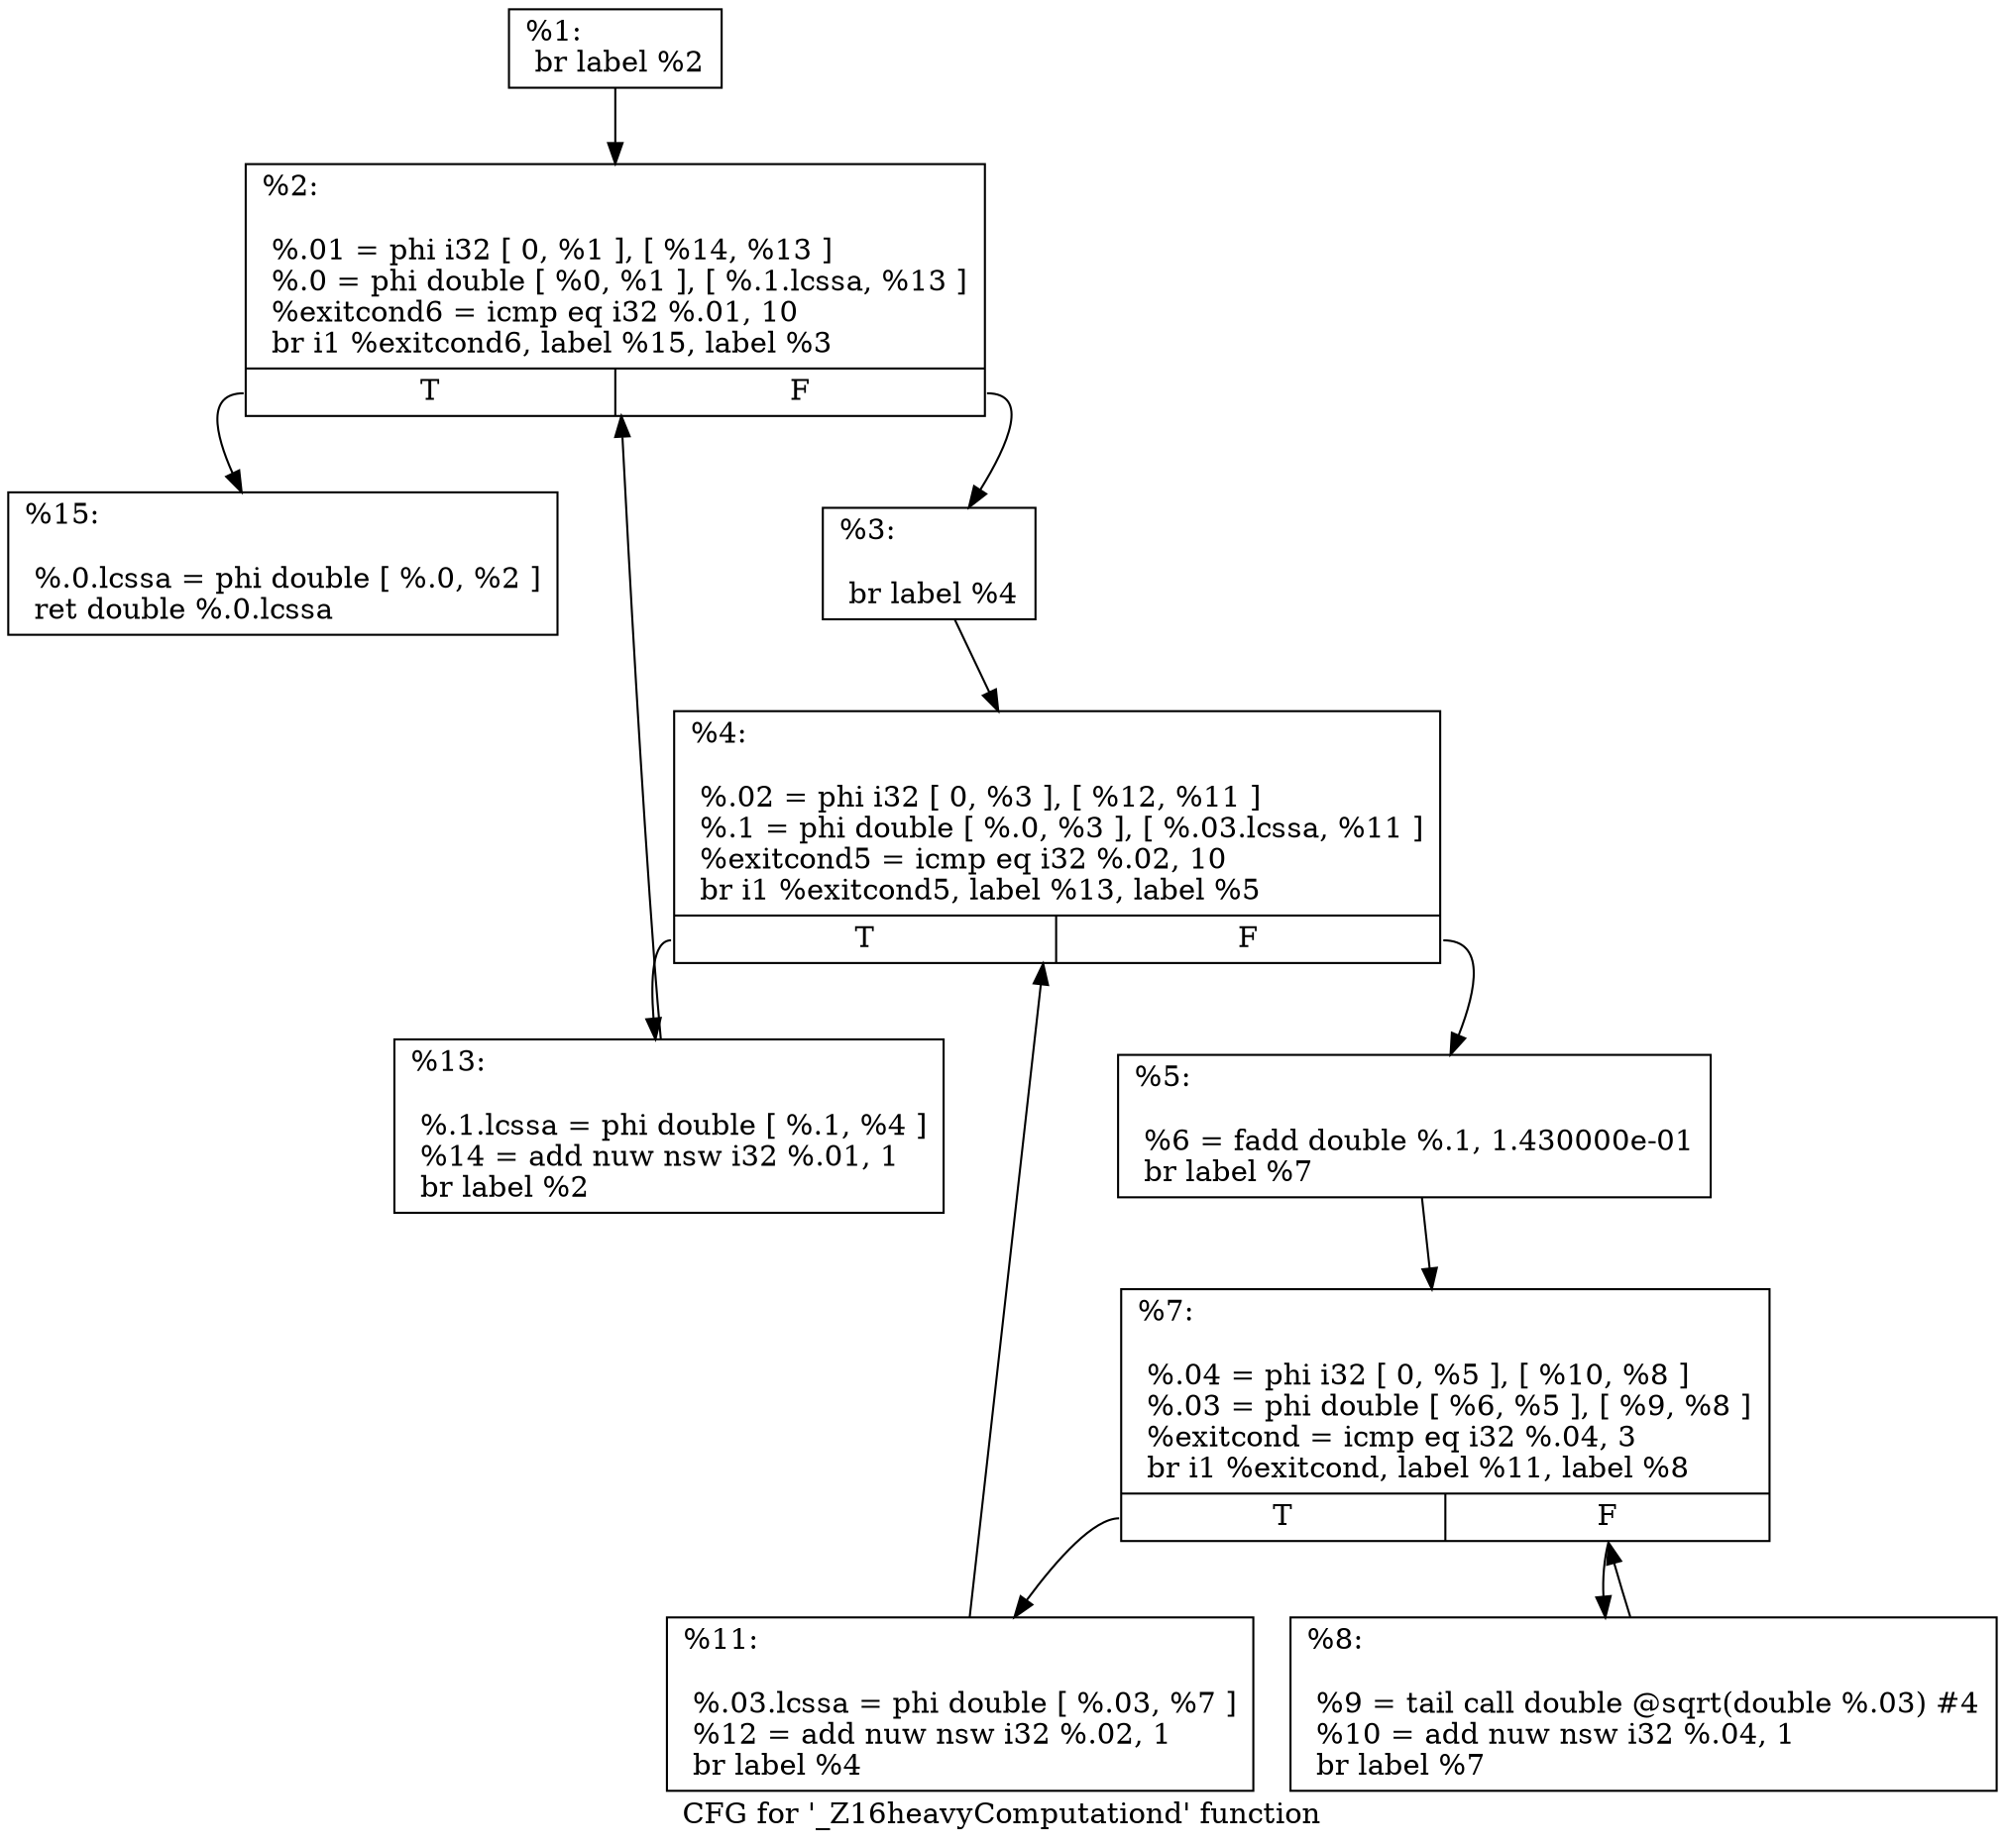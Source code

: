 digraph "CFG for '_Z16heavyComputationd' function" {
	label="CFG for '_Z16heavyComputationd' function";

	Node0x3ba52e0 [shape=record,label="{%1:\l  br label %2\l}"];
	Node0x3ba52e0 -> Node0x3ba2190;
	Node0x3ba2190 [shape=record,label="{%2:\l\l  %.01 = phi i32 [ 0, %1 ], [ %14, %13 ]\l  %.0 = phi double [ %0, %1 ], [ %.1.lcssa, %13 ]\l  %exitcond6 = icmp eq i32 %.01, 10\l  br i1 %exitcond6, label %15, label %3\l|{<s0>T|<s1>F}}"];
	Node0x3ba2190:s0 -> Node0x3ba5600;
	Node0x3ba2190:s1 -> Node0x3ba8140;
	Node0x3ba8140 [shape=record,label="{%3:\l\l  br label %4\l}"];
	Node0x3ba8140 -> Node0x3ba8190;
	Node0x3ba8190 [shape=record,label="{%4:\l\l  %.02 = phi i32 [ 0, %3 ], [ %12, %11 ]\l  %.1 = phi double [ %.0, %3 ], [ %.03.lcssa, %11 ]\l  %exitcond5 = icmp eq i32 %.02, 10\l  br i1 %exitcond5, label %13, label %5\l|{<s0>T|<s1>F}}"];
	Node0x3ba8190:s0 -> Node0x3ba55b0;
	Node0x3ba8190:s1 -> Node0x3ba81e0;
	Node0x3ba81e0 [shape=record,label="{%5:\l\l  %6 = fadd double %.1, 1.430000e-01\l  br label %7\l}"];
	Node0x3ba81e0 -> Node0x3ba54c0;
	Node0x3ba54c0 [shape=record,label="{%7:\l\l  %.04 = phi i32 [ 0, %5 ], [ %10, %8 ]\l  %.03 = phi double [ %6, %5 ], [ %9, %8 ]\l  %exitcond = icmp eq i32 %.04, 3\l  br i1 %exitcond, label %11, label %8\l|{<s0>T|<s1>F}}"];
	Node0x3ba54c0:s0 -> Node0x3ba5560;
	Node0x3ba54c0:s1 -> Node0x3ba5510;
	Node0x3ba5510 [shape=record,label="{%8:\l\l  %9 = tail call double @sqrt(double %.03) #4\l  %10 = add nuw nsw i32 %.04, 1\l  br label %7\l}"];
	Node0x3ba5510 -> Node0x3ba54c0;
	Node0x3ba5560 [shape=record,label="{%11:\l\l  %.03.lcssa = phi double [ %.03, %7 ]\l  %12 = add nuw nsw i32 %.02, 1\l  br label %4\l}"];
	Node0x3ba5560 -> Node0x3ba8190;
	Node0x3ba55b0 [shape=record,label="{%13:\l\l  %.1.lcssa = phi double [ %.1, %4 ]\l  %14 = add nuw nsw i32 %.01, 1\l  br label %2\l}"];
	Node0x3ba55b0 -> Node0x3ba2190;
	Node0x3ba5600 [shape=record,label="{%15:\l\l  %.0.lcssa = phi double [ %.0, %2 ]\l  ret double %.0.lcssa\l}"];
}
